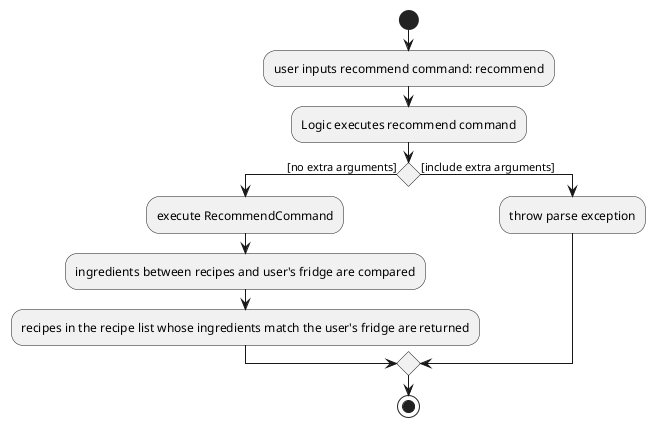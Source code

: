@startuml
start
:user inputs recommend command: recommend;
:Logic executes recommend command;

if () then ([no extra arguments])
:execute RecommendCommand;

:ingredients between recipes and user's fridge are compared;

:recipes in the recipe list whose ingredients match the user's fridge are returned;


else ([include extra arguments])
    :throw parse exception;

endif
stop

@enduml
